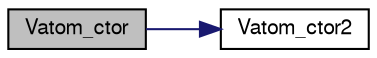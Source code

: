 digraph "Vatom_ctor"
{
  edge [fontname="FreeSans",fontsize="10",labelfontname="FreeSans",labelfontsize="10"];
  node [fontname="FreeSans",fontsize="10",shape=record];
  rankdir="LR";
  Node1 [label="Vatom_ctor",height=0.2,width=0.4,color="black", fillcolor="grey75", style="filled" fontcolor="black"];
  Node1 -> Node2 [color="midnightblue",fontsize="10",style="solid",fontname="FreeSans"];
  Node2 [label="Vatom_ctor2",height=0.2,width=0.4,color="black", fillcolor="white", style="filled",URL="$group___vatom.html#ga901efe2a91819c179fc5f750328c14e0",tooltip="FORTRAN stub constructor for the Vatom class."];
}

